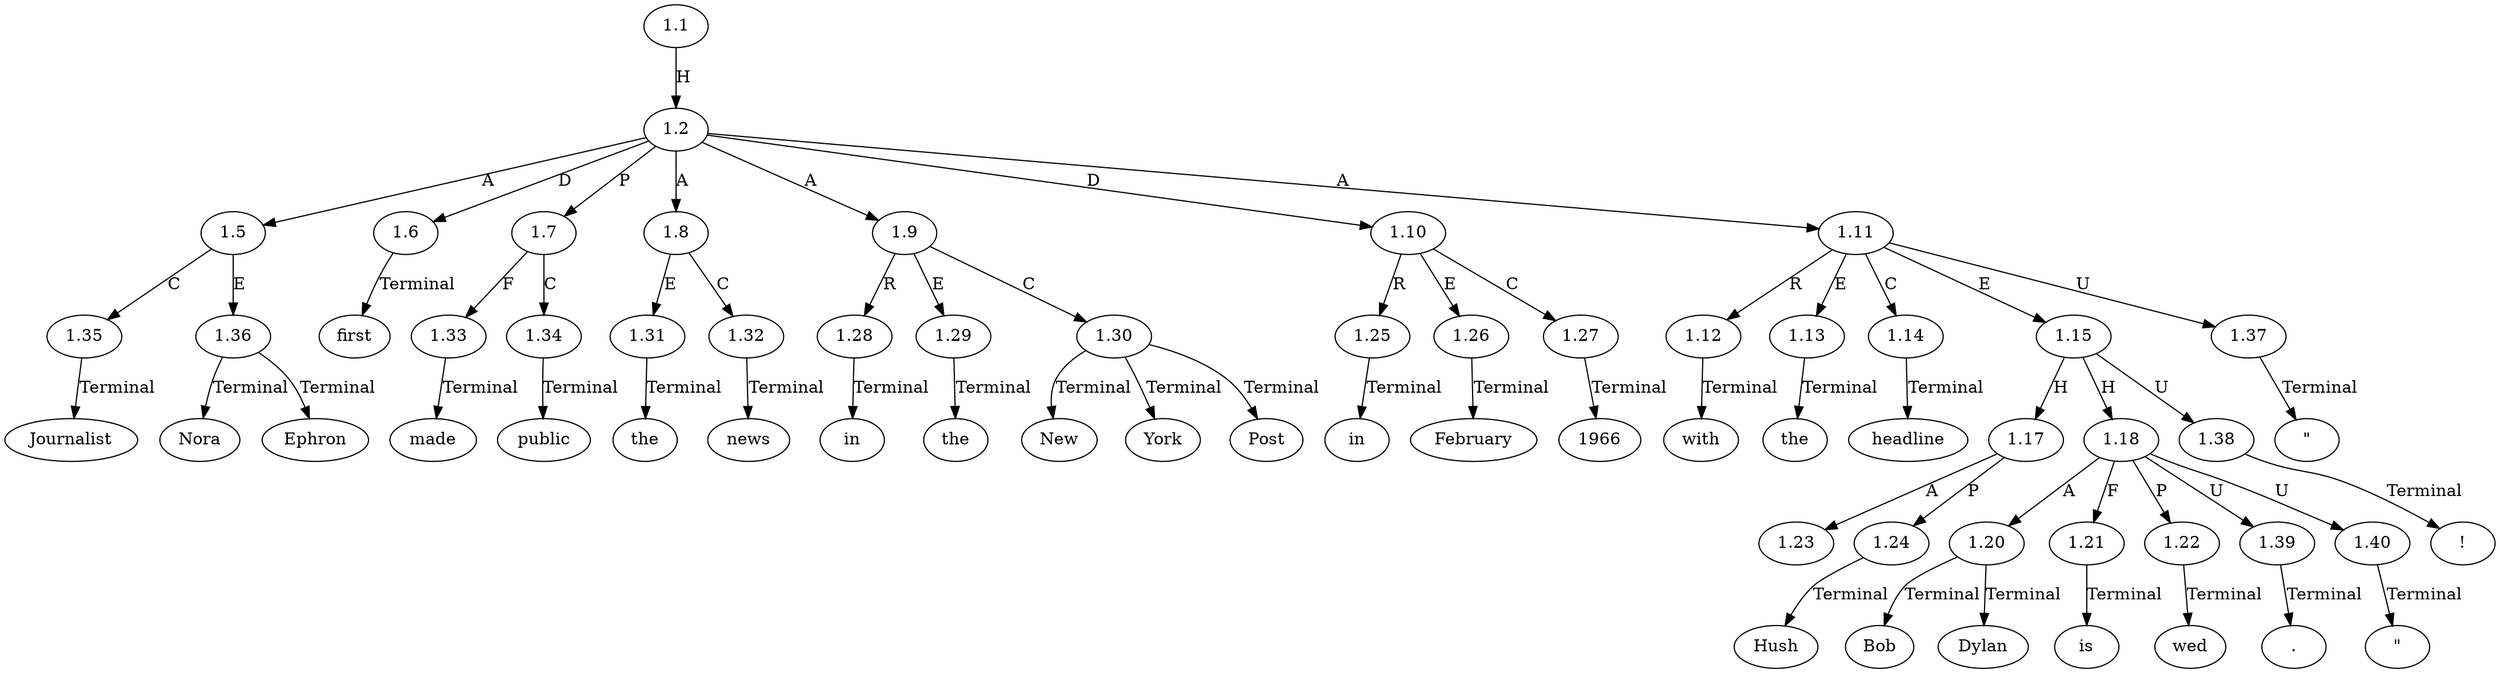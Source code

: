 // Graph
digraph {
	0.1 [label=Journalist ordering=out]
	0.10 [label=the ordering=out]
	0.11 [label=New ordering=out]
	0.12 [label=York ordering=out]
	0.13 [label=Post ordering=out]
	0.14 [label=in ordering=out]
	0.15 [label=February ordering=out]
	0.16 [label=1966 ordering=out]
	0.17 [label=with ordering=out]
	0.18 [label=the ordering=out]
	0.19 [label=headline ordering=out]
	0.2 [label=Nora ordering=out]
	0.20 [label="\"" ordering=out]
	0.21 [label=Hush ordering=out]
	0.22 [label="!" ordering=out]
	0.23 [label=Bob ordering=out]
	0.24 [label=Dylan ordering=out]
	0.25 [label=is ordering=out]
	0.26 [label=wed ordering=out]
	0.27 [label="." ordering=out]
	0.28 [label="\"" ordering=out]
	0.3 [label=Ephron ordering=out]
	0.4 [label=first ordering=out]
	0.5 [label=made ordering=out]
	0.6 [label=the ordering=out]
	0.7 [label=news ordering=out]
	0.8 [label=public ordering=out]
	0.9 [label=in ordering=out]
	1.1 [label=1.1 ordering=out]
	1.2 [label=1.2 ordering=out]
	1.5 [label=1.5 ordering=out]
	1.6 [label=1.6 ordering=out]
	1.7 [label=1.7 ordering=out]
	1.8 [label=1.8 ordering=out]
	1.9 [label=1.9 ordering=out]
	1.10 [label=1.10 ordering=out]
	1.11 [label=1.11 ordering=out]
	1.12 [label=1.12 ordering=out]
	1.13 [label=1.13 ordering=out]
	1.14 [label=1.14 ordering=out]
	1.15 [label=1.15 ordering=out]
	1.17 [label=1.17 ordering=out]
	1.18 [label=1.18 ordering=out]
	1.20 [label=1.20 ordering=out]
	1.21 [label=1.21 ordering=out]
	1.22 [label=1.22 ordering=out]
	1.23 [label=1.23 ordering=out]
	1.24 [label=1.24 ordering=out]
	1.25 [label=1.25 ordering=out]
	1.26 [label=1.26 ordering=out]
	1.27 [label=1.27 ordering=out]
	1.28 [label=1.28 ordering=out]
	1.29 [label=1.29 ordering=out]
	1.30 [label=1.30 ordering=out]
	1.31 [label=1.31 ordering=out]
	1.32 [label=1.32 ordering=out]
	1.33 [label=1.33 ordering=out]
	1.34 [label=1.34 ordering=out]
	1.35 [label=1.35 ordering=out]
	1.36 [label=1.36 ordering=out]
	1.37 [label=1.37 ordering=out]
	1.38 [label=1.38 ordering=out]
	1.39 [label=1.39 ordering=out]
	1.40 [label=1.40 ordering=out]
	1.1 -> 1.2 [label=H ordering=out]
	1.2 -> 1.5 [label=A ordering=out]
	1.2 -> 1.6 [label=D ordering=out]
	1.2 -> 1.7 [label=P ordering=out]
	1.2 -> 1.8 [label=A ordering=out]
	1.2 -> 1.9 [label=A ordering=out]
	1.2 -> 1.10 [label=D ordering=out]
	1.2 -> 1.11 [label=A ordering=out]
	1.5 -> 1.35 [label=C ordering=out]
	1.5 -> 1.36 [label=E ordering=out]
	1.6 -> 0.4 [label=Terminal ordering=out]
	1.7 -> 1.33 [label=F ordering=out]
	1.7 -> 1.34 [label=C ordering=out]
	1.8 -> 1.31 [label=E ordering=out]
	1.8 -> 1.32 [label=C ordering=out]
	1.9 -> 1.28 [label=R ordering=out]
	1.9 -> 1.29 [label=E ordering=out]
	1.9 -> 1.30 [label=C ordering=out]
	1.10 -> 1.25 [label=R ordering=out]
	1.10 -> 1.26 [label=E ordering=out]
	1.10 -> 1.27 [label=C ordering=out]
	1.11 -> 1.12 [label=R ordering=out]
	1.11 -> 1.13 [label=E ordering=out]
	1.11 -> 1.14 [label=C ordering=out]
	1.11 -> 1.15 [label=E ordering=out]
	1.11 -> 1.37 [label=U ordering=out]
	1.12 -> 0.17 [label=Terminal ordering=out]
	1.13 -> 0.18 [label=Terminal ordering=out]
	1.14 -> 0.19 [label=Terminal ordering=out]
	1.15 -> 1.17 [label=H ordering=out]
	1.15 -> 1.18 [label=H ordering=out]
	1.15 -> 1.38 [label=U ordering=out]
	1.17 -> 1.23 [label=A ordering=out]
	1.17 -> 1.24 [label=P ordering=out]
	1.18 -> 1.20 [label=A ordering=out]
	1.18 -> 1.21 [label=F ordering=out]
	1.18 -> 1.22 [label=P ordering=out]
	1.18 -> 1.39 [label=U ordering=out]
	1.18 -> 1.40 [label=U ordering=out]
	1.20 -> 0.23 [label=Terminal ordering=out]
	1.20 -> 0.24 [label=Terminal ordering=out]
	1.21 -> 0.25 [label=Terminal ordering=out]
	1.22 -> 0.26 [label=Terminal ordering=out]
	1.24 -> 0.21 [label=Terminal ordering=out]
	1.25 -> 0.14 [label=Terminal ordering=out]
	1.26 -> 0.15 [label=Terminal ordering=out]
	1.27 -> 0.16 [label=Terminal ordering=out]
	1.28 -> 0.9 [label=Terminal ordering=out]
	1.29 -> 0.10 [label=Terminal ordering=out]
	1.30 -> 0.11 [label=Terminal ordering=out]
	1.30 -> 0.12 [label=Terminal ordering=out]
	1.30 -> 0.13 [label=Terminal ordering=out]
	1.31 -> 0.6 [label=Terminal ordering=out]
	1.32 -> 0.7 [label=Terminal ordering=out]
	1.33 -> 0.5 [label=Terminal ordering=out]
	1.34 -> 0.8 [label=Terminal ordering=out]
	1.35 -> 0.1 [label=Terminal ordering=out]
	1.36 -> 0.2 [label=Terminal ordering=out]
	1.36 -> 0.3 [label=Terminal ordering=out]
	1.37 -> 0.20 [label=Terminal ordering=out]
	1.38 -> 0.22 [label=Terminal ordering=out]
	1.39 -> 0.27 [label=Terminal ordering=out]
	1.40 -> 0.28 [label=Terminal ordering=out]
}
